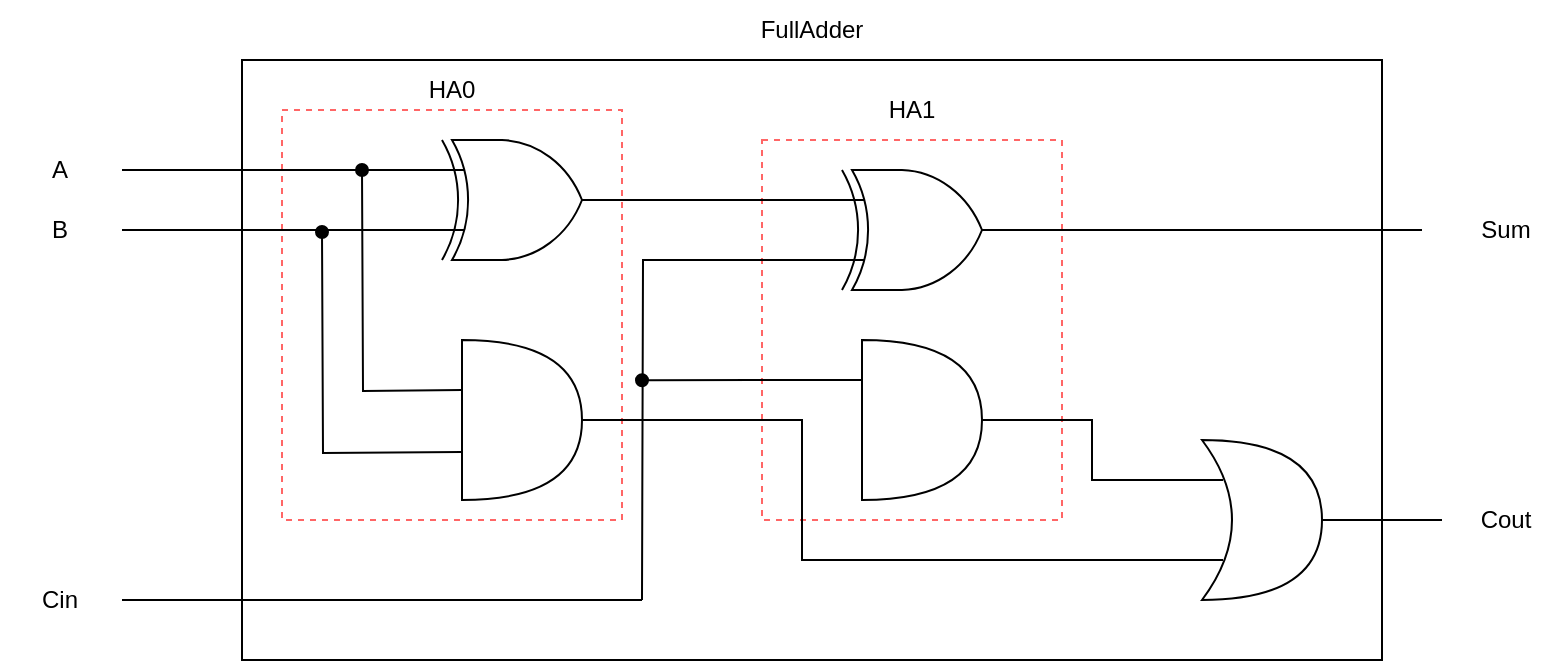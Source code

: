 <mxfile version="20.3.0" type="device"><diagram id="3uZD-otO5uDtkVaysJQB" name="페이지-1"><mxGraphModel dx="1038" dy="649" grid="1" gridSize="10" guides="1" tooltips="1" connect="1" arrows="1" fold="1" page="1" pageScale="1" pageWidth="2339" pageHeight="3300" math="0" shadow="0"><root><mxCell id="0"/><mxCell id="1" parent="0"/><mxCell id="ug-z6uQYcBUx5di--XEa-11" value="" style="rounded=0;whiteSpace=wrap;html=1;" vertex="1" parent="1"><mxGeometry x="320" y="70" width="570" height="300" as="geometry"/></mxCell><mxCell id="ug-z6uQYcBUx5di--XEa-19" value="" style="rounded=0;whiteSpace=wrap;html=1;dashed=1;strokeColor=#FF6666;" vertex="1" parent="1"><mxGeometry x="580" y="110" width="150" height="190" as="geometry"/></mxCell><mxCell id="ug-z6uQYcBUx5di--XEa-18" value="" style="rounded=0;whiteSpace=wrap;html=1;dashed=1;strokeColor=#FF6666;" vertex="1" parent="1"><mxGeometry x="340" y="95" width="170" height="205" as="geometry"/></mxCell><mxCell id="7FqkuPDttkH3QRXe7aWk-4" style="edgeStyle=orthogonalEdgeStyle;orthogonalLoop=1;jettySize=auto;html=1;exitX=0;exitY=0.25;exitDx=0;exitDy=0;exitPerimeter=0;strokeColor=default;rounded=0;endArrow=none;endFill=0;" parent="1" source="7FqkuPDttkH3QRXe7aWk-1" edge="1"><mxGeometry relative="1" as="geometry"><mxPoint x="260" y="125" as="targetPoint"/></mxGeometry></mxCell><mxCell id="7FqkuPDttkH3QRXe7aWk-8" style="edgeStyle=orthogonalEdgeStyle;rounded=0;orthogonalLoop=1;jettySize=auto;html=1;exitX=0;exitY=0.75;exitDx=0;exitDy=0;exitPerimeter=0;strokeColor=default;endArrow=none;endFill=0;" parent="1" source="7FqkuPDttkH3QRXe7aWk-1" edge="1"><mxGeometry relative="1" as="geometry"><mxPoint x="260" y="155" as="targetPoint"/></mxGeometry></mxCell><mxCell id="7FqkuPDttkH3QRXe7aWk-12" style="edgeStyle=orthogonalEdgeStyle;rounded=0;orthogonalLoop=1;jettySize=auto;html=1;exitX=1;exitY=0.5;exitDx=0;exitDy=0;exitPerimeter=0;strokeColor=default;endArrow=none;endFill=0;entryX=0;entryY=0.25;entryDx=0;entryDy=0;entryPerimeter=0;" parent="1" source="7FqkuPDttkH3QRXe7aWk-1" edge="1" target="ug-z6uQYcBUx5di--XEa-1"><mxGeometry relative="1" as="geometry"><mxPoint x="600" y="140.048" as="targetPoint"/></mxGeometry></mxCell><mxCell id="7FqkuPDttkH3QRXe7aWk-1" value="" style="verticalLabelPosition=bottom;shadow=0;dashed=0;align=center;html=1;verticalAlign=top;shape=mxgraph.electrical.logic_gates.logic_gate;operation=xor;" parent="1" vertex="1"><mxGeometry x="410" y="110" width="100" height="60" as="geometry"/></mxCell><mxCell id="7FqkuPDttkH3QRXe7aWk-7" style="edgeStyle=orthogonalEdgeStyle;rounded=0;orthogonalLoop=1;jettySize=auto;html=1;exitX=0;exitY=0.25;exitDx=0;exitDy=0;exitPerimeter=0;strokeColor=default;endArrow=oval;endFill=1;" parent="1" edge="1"><mxGeometry relative="1" as="geometry"><mxPoint x="380" y="125" as="targetPoint"/><mxPoint x="430" y="235" as="sourcePoint"/></mxGeometry></mxCell><mxCell id="7FqkuPDttkH3QRXe7aWk-9" style="edgeStyle=orthogonalEdgeStyle;rounded=0;orthogonalLoop=1;jettySize=auto;html=1;exitX=0;exitY=0.75;exitDx=0;exitDy=0;exitPerimeter=0;strokeColor=default;endArrow=oval;endFill=1;" parent="1" edge="1"><mxGeometry relative="1" as="geometry"><mxPoint x="360" y="156" as="targetPoint"/><mxPoint x="430" y="266" as="sourcePoint"/></mxGeometry></mxCell><mxCell id="ug-z6uQYcBUx5di--XEa-4" style="edgeStyle=orthogonalEdgeStyle;rounded=0;orthogonalLoop=1;jettySize=auto;html=1;exitX=1;exitY=0.5;exitDx=0;exitDy=0;exitPerimeter=0;endArrow=none;endFill=0;entryX=0.175;entryY=0.75;entryDx=0;entryDy=0;entryPerimeter=0;" edge="1" parent="1" source="7FqkuPDttkH3QRXe7aWk-2" target="ug-z6uQYcBUx5di--XEa-3"><mxGeometry relative="1" as="geometry"><mxPoint x="630" y="340" as="targetPoint"/><Array as="points"><mxPoint x="600" y="250"/><mxPoint x="600" y="320"/></Array></mxGeometry></mxCell><mxCell id="7FqkuPDttkH3QRXe7aWk-2" value="" style="shape=or;whiteSpace=wrap;html=1;" parent="1" vertex="1"><mxGeometry x="430" y="210" width="60" height="80" as="geometry"/></mxCell><mxCell id="ug-z6uQYcBUx5di--XEa-5" style="edgeStyle=orthogonalEdgeStyle;rounded=0;orthogonalLoop=1;jettySize=auto;html=1;exitX=0;exitY=0.75;exitDx=0;exitDy=0;exitPerimeter=0;endArrow=none;endFill=0;" edge="1" parent="1" source="ug-z6uQYcBUx5di--XEa-1"><mxGeometry relative="1" as="geometry"><mxPoint x="520" y="340" as="targetPoint"/></mxGeometry></mxCell><mxCell id="ug-z6uQYcBUx5di--XEa-9" style="edgeStyle=orthogonalEdgeStyle;rounded=0;orthogonalLoop=1;jettySize=auto;html=1;exitX=1;exitY=0.5;exitDx=0;exitDy=0;exitPerimeter=0;endArrow=none;endFill=0;" edge="1" parent="1" source="ug-z6uQYcBUx5di--XEa-1"><mxGeometry relative="1" as="geometry"><mxPoint x="910" y="155" as="targetPoint"/></mxGeometry></mxCell><mxCell id="ug-z6uQYcBUx5di--XEa-1" value="" style="verticalLabelPosition=bottom;shadow=0;dashed=0;align=center;html=1;verticalAlign=top;shape=mxgraph.electrical.logic_gates.logic_gate;operation=xor;" vertex="1" parent="1"><mxGeometry x="610" y="125" width="100" height="60" as="geometry"/></mxCell><mxCell id="ug-z6uQYcBUx5di--XEa-7" style="edgeStyle=orthogonalEdgeStyle;rounded=0;orthogonalLoop=1;jettySize=auto;html=1;exitX=0;exitY=0.25;exitDx=0;exitDy=0;exitPerimeter=0;endArrow=oval;endFill=1;" edge="1" parent="1" source="ug-z6uQYcBUx5di--XEa-2"><mxGeometry relative="1" as="geometry"><mxPoint x="520" y="230.143" as="targetPoint"/></mxGeometry></mxCell><mxCell id="ug-z6uQYcBUx5di--XEa-8" style="edgeStyle=orthogonalEdgeStyle;rounded=0;orthogonalLoop=1;jettySize=auto;html=1;exitX=1;exitY=0.5;exitDx=0;exitDy=0;exitPerimeter=0;entryX=0.175;entryY=0.25;entryDx=0;entryDy=0;entryPerimeter=0;endArrow=none;endFill=0;" edge="1" parent="1" source="ug-z6uQYcBUx5di--XEa-2" target="ug-z6uQYcBUx5di--XEa-3"><mxGeometry relative="1" as="geometry"/></mxCell><mxCell id="ug-z6uQYcBUx5di--XEa-2" value="" style="shape=or;whiteSpace=wrap;html=1;" vertex="1" parent="1"><mxGeometry x="630" y="210" width="60" height="80" as="geometry"/></mxCell><mxCell id="ug-z6uQYcBUx5di--XEa-10" style="edgeStyle=orthogonalEdgeStyle;rounded=0;orthogonalLoop=1;jettySize=auto;html=1;exitX=1;exitY=0.5;exitDx=0;exitDy=0;exitPerimeter=0;endArrow=none;endFill=0;" edge="1" parent="1" source="ug-z6uQYcBUx5di--XEa-3"><mxGeometry relative="1" as="geometry"><mxPoint x="920" y="300" as="targetPoint"/></mxGeometry></mxCell><mxCell id="ug-z6uQYcBUx5di--XEa-3" value="" style="shape=xor;whiteSpace=wrap;html=1;" vertex="1" parent="1"><mxGeometry x="800" y="260" width="60" height="80" as="geometry"/></mxCell><mxCell id="ug-z6uQYcBUx5di--XEa-6" value="" style="endArrow=none;html=1;rounded=0;" edge="1" parent="1"><mxGeometry width="50" height="50" relative="1" as="geometry"><mxPoint x="260" y="340" as="sourcePoint"/><mxPoint x="520" y="340" as="targetPoint"/></mxGeometry></mxCell><mxCell id="ug-z6uQYcBUx5di--XEa-12" value="A" style="text;html=1;strokeColor=none;fillColor=none;align=center;verticalAlign=middle;whiteSpace=wrap;rounded=0;" vertex="1" parent="1"><mxGeometry x="199" y="110" width="60" height="30" as="geometry"/></mxCell><mxCell id="ug-z6uQYcBUx5di--XEa-13" value="B" style="text;html=1;strokeColor=none;fillColor=none;align=center;verticalAlign=middle;whiteSpace=wrap;rounded=0;" vertex="1" parent="1"><mxGeometry x="199" y="140" width="60" height="30" as="geometry"/></mxCell><mxCell id="ug-z6uQYcBUx5di--XEa-15" value="Cin" style="text;html=1;strokeColor=none;fillColor=none;align=center;verticalAlign=middle;whiteSpace=wrap;rounded=0;" vertex="1" parent="1"><mxGeometry x="199" y="325" width="60" height="30" as="geometry"/></mxCell><mxCell id="ug-z6uQYcBUx5di--XEa-16" value="Cout" style="text;html=1;strokeColor=none;fillColor=none;align=center;verticalAlign=middle;whiteSpace=wrap;rounded=0;" vertex="1" parent="1"><mxGeometry x="922" y="285" width="60" height="30" as="geometry"/></mxCell><mxCell id="ug-z6uQYcBUx5di--XEa-17" value="Sum" style="text;html=1;strokeColor=none;fillColor=none;align=center;verticalAlign=middle;whiteSpace=wrap;rounded=0;" vertex="1" parent="1"><mxGeometry x="922" y="140" width="60" height="30" as="geometry"/></mxCell><mxCell id="ug-z6uQYcBUx5di--XEa-20" value="HA0" style="text;html=1;strokeColor=none;fillColor=none;align=center;verticalAlign=middle;whiteSpace=wrap;rounded=0;dashed=1;" vertex="1" parent="1"><mxGeometry x="395" y="70" width="60" height="30" as="geometry"/></mxCell><mxCell id="ug-z6uQYcBUx5di--XEa-21" value="HA1" style="text;html=1;strokeColor=none;fillColor=none;align=center;verticalAlign=middle;whiteSpace=wrap;rounded=0;dashed=1;" vertex="1" parent="1"><mxGeometry x="625" y="80" width="60" height="30" as="geometry"/></mxCell><mxCell id="ug-z6uQYcBUx5di--XEa-22" value="FullAdder" style="text;html=1;strokeColor=none;fillColor=none;align=center;verticalAlign=middle;whiteSpace=wrap;rounded=0;dashed=1;" vertex="1" parent="1"><mxGeometry x="575" y="40" width="60" height="30" as="geometry"/></mxCell></root></mxGraphModel></diagram></mxfile>
